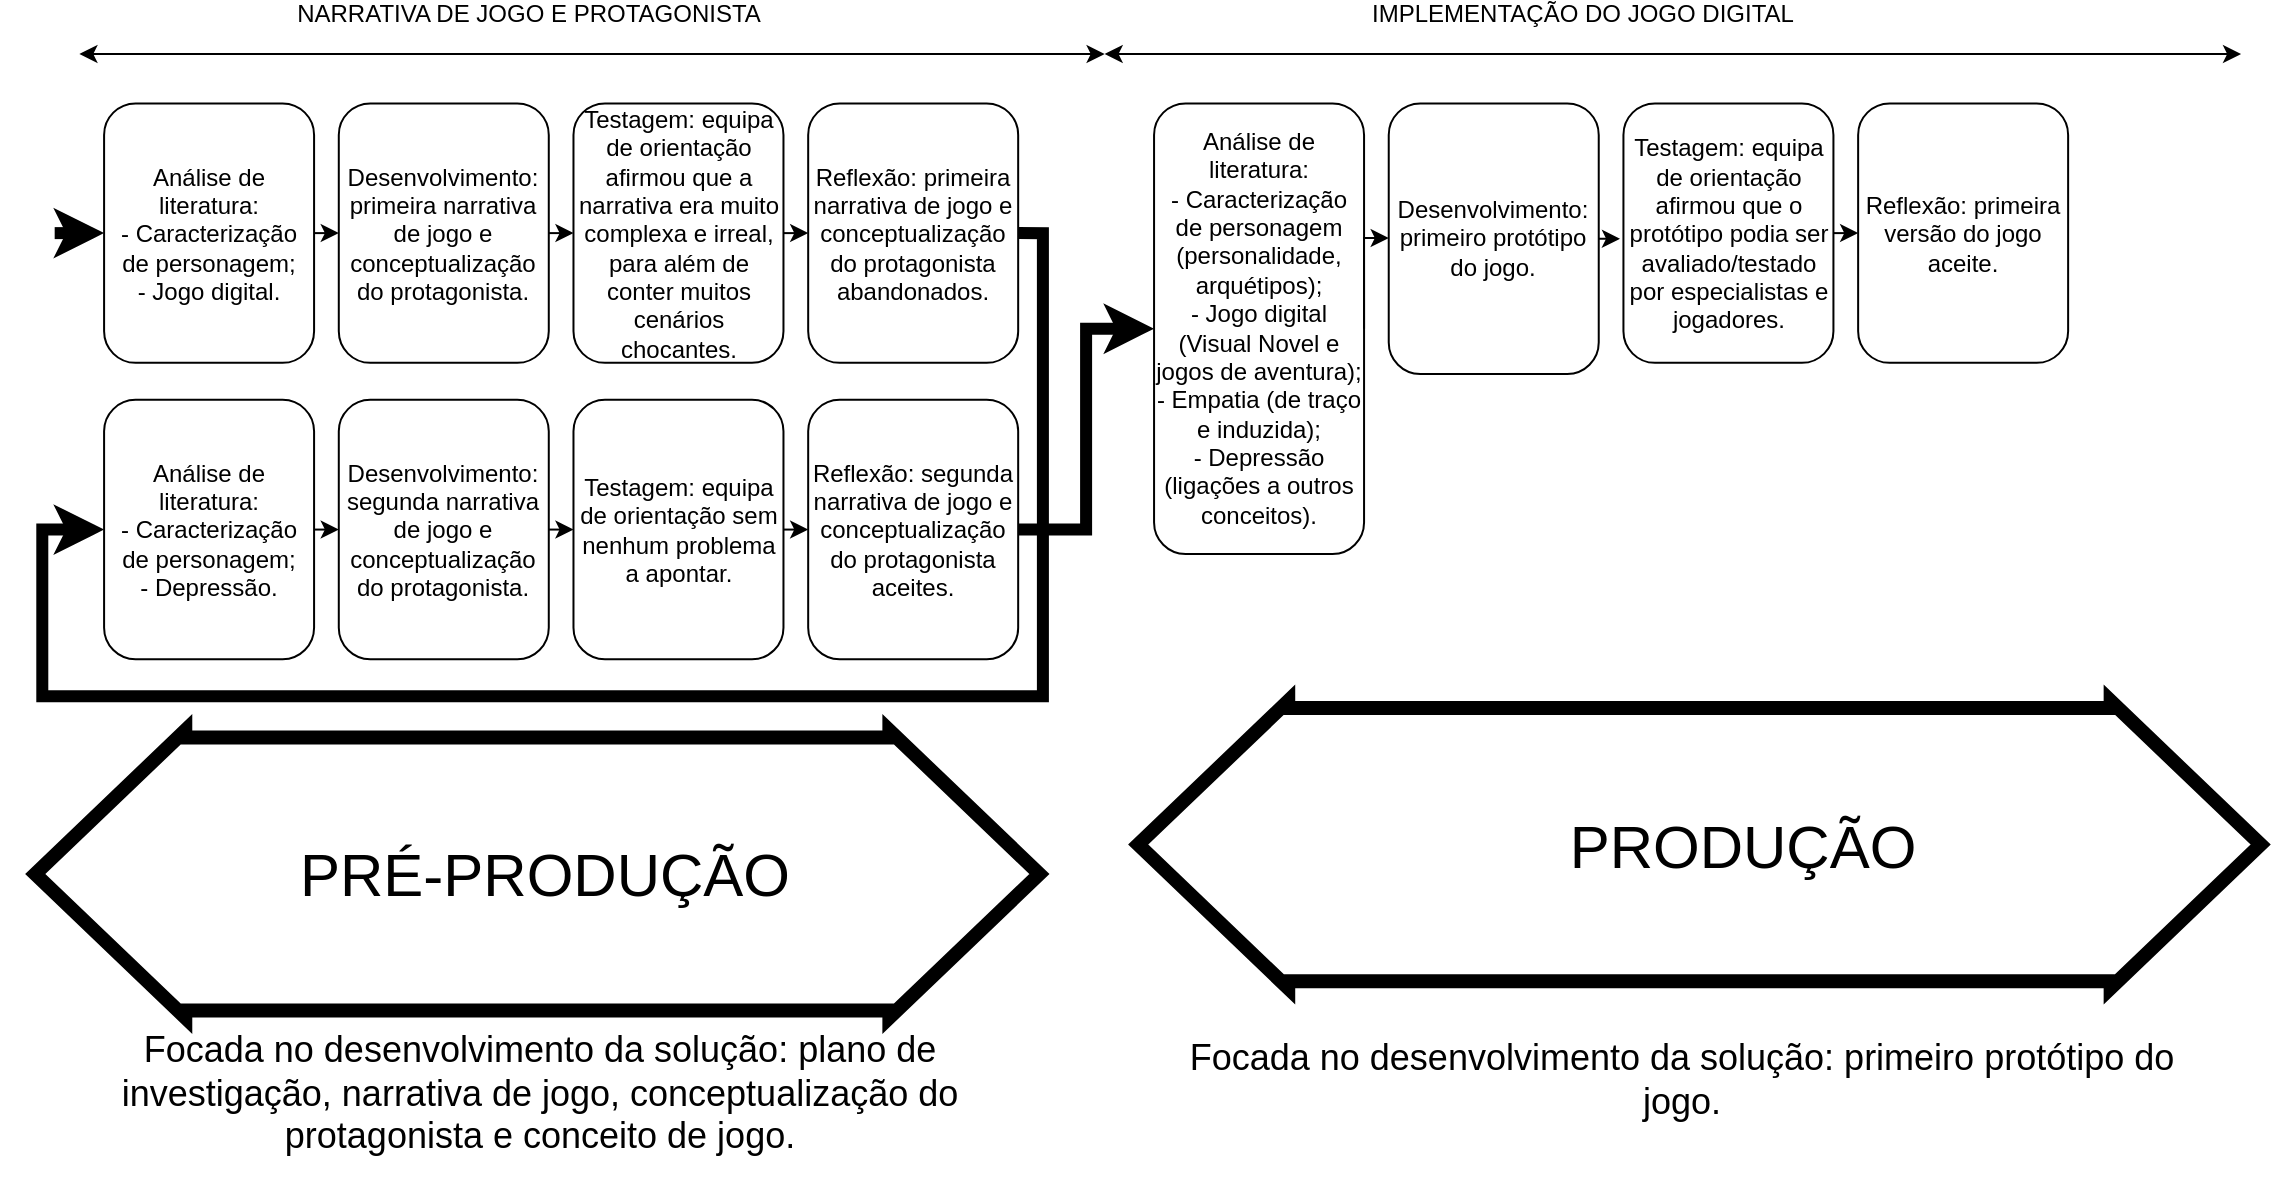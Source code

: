 <mxfile version="22.0.0" type="device">
  <diagram name="Page-1" id="04qCjOkqEdCN6jr8k1c3">
    <mxGraphModel dx="2388" dy="713" grid="1" gridSize="10" guides="1" tooltips="1" connect="1" arrows="1" fold="1" page="1" pageScale="1" pageWidth="1169" pageHeight="827" math="0" shadow="0">
      <root>
        <mxCell id="0" />
        <mxCell id="1" parent="0" />
        <mxCell id="rV_JLZINEGz_MRyUMqZm-35" value="" style="group" vertex="1" connectable="0" parent="1">
          <mxGeometry x="-1160" y="100" width="1140" height="570" as="geometry" />
        </mxCell>
        <mxCell id="rV_JLZINEGz_MRyUMqZm-1" value="" style="shape=flexArrow;endArrow=classic;startArrow=classic;html=1;rounded=0;strokeWidth=7;width=130.588;startSize=22.667;endSize=22.667;startWidth=0;endWidth=0;" edge="1" parent="rV_JLZINEGz_MRyUMqZm-35">
          <mxGeometry width="100" height="100" relative="1" as="geometry">
            <mxPoint x="14.139" y="409.997" as="sourcePoint" />
            <mxPoint x="523.191" y="409.997" as="targetPoint" />
          </mxGeometry>
        </mxCell>
        <mxCell id="rV_JLZINEGz_MRyUMqZm-2" value="&lt;font style=&quot;font-size: 30px;&quot;&gt;PRÉ-PRODUÇÃO&lt;/font&gt;" style="edgeLabel;html=1;align=center;verticalAlign=middle;resizable=0;points=[];" vertex="1" connectable="0" parent="rV_JLZINEGz_MRyUMqZm-1">
          <mxGeometry x="-0.123" y="-1" relative="1" as="geometry">
            <mxPoint x="35" y="-1" as="offset" />
          </mxGeometry>
        </mxCell>
        <mxCell id="rV_JLZINEGz_MRyUMqZm-4" value="Análise de literatura:&lt;br style=&quot;font-size: 12px;&quot;&gt;- Caracterização de personagem;&lt;br style=&quot;font-size: 12px;&quot;&gt;- Jogo digital.&lt;br style=&quot;font-size: 12px;&quot;&gt;" style="rounded=1;whiteSpace=wrap;html=1;fontSize=12;" vertex="1" parent="rV_JLZINEGz_MRyUMqZm-35">
          <mxGeometry x="52.045" y="24.705" width="104.996" height="129.7" as="geometry" />
        </mxCell>
        <mxCell id="rV_JLZINEGz_MRyUMqZm-5" style="edgeStyle=orthogonalEdgeStyle;rounded=0;orthogonalLoop=1;jettySize=auto;html=1;exitX=1;exitY=0.5;exitDx=0;exitDy=0;entryX=0;entryY=0.5;entryDx=0;entryDy=0;strokeWidth=6;fontSize=12;" edge="1" parent="rV_JLZINEGz_MRyUMqZm-35" target="rV_JLZINEGz_MRyUMqZm-4">
          <mxGeometry relative="1" as="geometry">
            <mxPoint x="27.34" y="89.555" as="sourcePoint" />
          </mxGeometry>
        </mxCell>
        <mxCell id="rV_JLZINEGz_MRyUMqZm-6" value="Desenvolvimento: primeira narrativa de jogo e conceptualização do protagonista." style="rounded=1;whiteSpace=wrap;html=1;fontSize=12;" vertex="1" parent="rV_JLZINEGz_MRyUMqZm-35">
          <mxGeometry x="169.394" y="24.705" width="104.996" height="129.7" as="geometry" />
        </mxCell>
        <mxCell id="rV_JLZINEGz_MRyUMqZm-7" style="edgeStyle=orthogonalEdgeStyle;rounded=0;orthogonalLoop=1;jettySize=auto;html=1;exitX=1;exitY=0.5;exitDx=0;exitDy=0;entryX=0;entryY=0.5;entryDx=0;entryDy=0;fontSize=12;" edge="1" parent="rV_JLZINEGz_MRyUMqZm-35" source="rV_JLZINEGz_MRyUMqZm-4" target="rV_JLZINEGz_MRyUMqZm-6">
          <mxGeometry relative="1" as="geometry" />
        </mxCell>
        <mxCell id="rV_JLZINEGz_MRyUMqZm-8" value="Testagem: equipa de orientação afirmou que a narrativa era muito complexa e irreal, para além de conter muitos cenários chocantes." style="rounded=1;whiteSpace=wrap;html=1;fontSize=12;" vertex="1" parent="rV_JLZINEGz_MRyUMqZm-35">
          <mxGeometry x="286.742" y="24.705" width="104.996" height="129.7" as="geometry" />
        </mxCell>
        <mxCell id="rV_JLZINEGz_MRyUMqZm-9" style="edgeStyle=orthogonalEdgeStyle;rounded=0;orthogonalLoop=1;jettySize=auto;html=1;exitX=1;exitY=0.5;exitDx=0;exitDy=0;entryX=0;entryY=0.5;entryDx=0;entryDy=0;fontSize=12;" edge="1" parent="rV_JLZINEGz_MRyUMqZm-35" source="rV_JLZINEGz_MRyUMqZm-6" target="rV_JLZINEGz_MRyUMqZm-8">
          <mxGeometry relative="1" as="geometry" />
        </mxCell>
        <mxCell id="rV_JLZINEGz_MRyUMqZm-10" value="Reflexão: primeira narrativa de jogo e conceptualização do protagonista abandonados." style="rounded=1;whiteSpace=wrap;html=1;fontSize=12;" vertex="1" parent="rV_JLZINEGz_MRyUMqZm-35">
          <mxGeometry x="404.091" y="24.705" width="104.996" height="129.7" as="geometry" />
        </mxCell>
        <mxCell id="rV_JLZINEGz_MRyUMqZm-11" style="edgeStyle=orthogonalEdgeStyle;rounded=0;orthogonalLoop=1;jettySize=auto;html=1;exitX=1;exitY=0.5;exitDx=0;exitDy=0;entryX=0;entryY=0.5;entryDx=0;entryDy=0;fontSize=12;" edge="1" parent="rV_JLZINEGz_MRyUMqZm-35" source="rV_JLZINEGz_MRyUMqZm-8" target="rV_JLZINEGz_MRyUMqZm-10">
          <mxGeometry relative="1" as="geometry" />
        </mxCell>
        <mxCell id="rV_JLZINEGz_MRyUMqZm-12" value="" style="endArrow=classic;startArrow=classic;html=1;rounded=0;fontSize=12;" edge="1" parent="rV_JLZINEGz_MRyUMqZm-35">
          <mxGeometry width="50" height="50" relative="1" as="geometry">
            <mxPoint x="39.693" as="sourcePoint" />
            <mxPoint x="552.32" as="targetPoint" />
          </mxGeometry>
        </mxCell>
        <mxCell id="rV_JLZINEGz_MRyUMqZm-13" value="&lt;font style=&quot;font-size: 12px;&quot;&gt;NARRATIVA DE JOGO E PROTAGONISTA&lt;/font&gt;" style="edgeLabel;html=1;align=center;verticalAlign=middle;resizable=0;points=[];fontSize=12;" vertex="1" connectable="0" parent="rV_JLZINEGz_MRyUMqZm-12">
          <mxGeometry x="0.26" y="-2" relative="1" as="geometry">
            <mxPoint x="-99" y="-22" as="offset" />
          </mxGeometry>
        </mxCell>
        <mxCell id="rV_JLZINEGz_MRyUMqZm-14" value="Desenvolvimento: segunda narrativa de jogo e conceptualização do protagonista." style="rounded=1;whiteSpace=wrap;html=1;fontSize=12;" vertex="1" parent="rV_JLZINEGz_MRyUMqZm-35">
          <mxGeometry x="169.394" y="172.934" width="104.996" height="129.7" as="geometry" />
        </mxCell>
        <mxCell id="rV_JLZINEGz_MRyUMqZm-15" value="Testagem: equipa de orientação sem nenhum problema a apontar." style="rounded=1;whiteSpace=wrap;html=1;fontSize=12;" vertex="1" parent="rV_JLZINEGz_MRyUMqZm-35">
          <mxGeometry x="286.742" y="172.934" width="104.996" height="129.7" as="geometry" />
        </mxCell>
        <mxCell id="rV_JLZINEGz_MRyUMqZm-16" style="edgeStyle=orthogonalEdgeStyle;rounded=0;orthogonalLoop=1;jettySize=auto;html=1;exitX=1;exitY=0.5;exitDx=0;exitDy=0;entryX=0;entryY=0.5;entryDx=0;entryDy=0;fontSize=12;" edge="1" parent="rV_JLZINEGz_MRyUMqZm-35" source="rV_JLZINEGz_MRyUMqZm-14" target="rV_JLZINEGz_MRyUMqZm-15">
          <mxGeometry relative="1" as="geometry" />
        </mxCell>
        <mxCell id="rV_JLZINEGz_MRyUMqZm-17" value="Análise de literatura:&lt;br style=&quot;font-size: 12px;&quot;&gt;- Caracterização de personagem;&lt;br style=&quot;font-size: 12px;&quot;&gt;- Depressão." style="rounded=1;whiteSpace=wrap;html=1;fontSize=12;" vertex="1" parent="rV_JLZINEGz_MRyUMqZm-35">
          <mxGeometry x="52.045" y="172.934" width="104.996" height="129.7" as="geometry" />
        </mxCell>
        <mxCell id="rV_JLZINEGz_MRyUMqZm-18" style="edgeStyle=orthogonalEdgeStyle;rounded=0;orthogonalLoop=1;jettySize=auto;html=1;exitX=1;exitY=0.5;exitDx=0;exitDy=0;entryX=0;entryY=0.5;entryDx=0;entryDy=0;strokeWidth=6;fontSize=12;" edge="1" parent="rV_JLZINEGz_MRyUMqZm-35" source="rV_JLZINEGz_MRyUMqZm-10" target="rV_JLZINEGz_MRyUMqZm-17">
          <mxGeometry relative="1" as="geometry">
            <Array as="points">
              <mxPoint x="521.439" y="89.555" />
              <mxPoint x="521.439" y="321.163" />
              <mxPoint x="21.164" y="321.163" />
              <mxPoint x="21.164" y="237.784" />
            </Array>
          </mxGeometry>
        </mxCell>
        <mxCell id="rV_JLZINEGz_MRyUMqZm-19" style="edgeStyle=orthogonalEdgeStyle;rounded=0;orthogonalLoop=1;jettySize=auto;html=1;exitX=1;exitY=0.5;exitDx=0;exitDy=0;entryX=0;entryY=0.5;entryDx=0;entryDy=0;fontSize=12;" edge="1" parent="rV_JLZINEGz_MRyUMqZm-35" source="rV_JLZINEGz_MRyUMqZm-17" target="rV_JLZINEGz_MRyUMqZm-14">
          <mxGeometry relative="1" as="geometry" />
        </mxCell>
        <mxCell id="rV_JLZINEGz_MRyUMqZm-20" value="Reflexão: segunda narrativa de jogo e conceptualização do protagonista aceites." style="rounded=1;whiteSpace=wrap;html=1;fontSize=12;" vertex="1" parent="rV_JLZINEGz_MRyUMqZm-35">
          <mxGeometry x="404.091" y="172.934" width="104.996" height="129.7" as="geometry" />
        </mxCell>
        <mxCell id="rV_JLZINEGz_MRyUMqZm-21" style="edgeStyle=orthogonalEdgeStyle;rounded=0;orthogonalLoop=1;jettySize=auto;html=1;exitX=1;exitY=0.5;exitDx=0;exitDy=0;entryX=0;entryY=0.5;entryDx=0;entryDy=0;fontSize=12;" edge="1" parent="rV_JLZINEGz_MRyUMqZm-35" source="rV_JLZINEGz_MRyUMqZm-15" target="rV_JLZINEGz_MRyUMqZm-20">
          <mxGeometry relative="1" as="geometry" />
        </mxCell>
        <mxCell id="rV_JLZINEGz_MRyUMqZm-22" value="" style="endArrow=classic;startArrow=classic;html=1;rounded=0;fontSize=12;" edge="1" parent="rV_JLZINEGz_MRyUMqZm-35">
          <mxGeometry width="50" height="50" relative="1" as="geometry">
            <mxPoint x="552.32" as="sourcePoint" />
            <mxPoint x="1120.534" as="targetPoint" />
          </mxGeometry>
        </mxCell>
        <mxCell id="rV_JLZINEGz_MRyUMqZm-23" value="&lt;font style=&quot;font-size: 12px;&quot;&gt;IMPLEMENTAÇÃO DO JOGO DIGITAL&lt;/font&gt;" style="edgeLabel;html=1;align=center;verticalAlign=middle;resizable=0;points=[];fontSize=12;" vertex="1" connectable="0" parent="rV_JLZINEGz_MRyUMqZm-22">
          <mxGeometry x="0.26" y="-2" relative="1" as="geometry">
            <mxPoint x="-120" y="-22" as="offset" />
          </mxGeometry>
        </mxCell>
        <mxCell id="rV_JLZINEGz_MRyUMqZm-24" value="Análise de literatura:&lt;br style=&quot;font-size: 12px;&quot;&gt;- Caracterização de personagem (personalidade, arquétipos);&lt;br style=&quot;font-size: 12px;&quot;&gt;- Jogo digital (Visual Novel e jogos de aventura);&lt;br style=&quot;font-size: 12px;&quot;&gt;- Empatia (de traço e induzida);&lt;br style=&quot;font-size: 12px;&quot;&gt;- Depressão (ligações a outros conceitos)." style="rounded=1;whiteSpace=wrap;html=1;fontSize=12;" vertex="1" parent="rV_JLZINEGz_MRyUMqZm-35">
          <mxGeometry x="577.03" y="24.7" width="105" height="225.3" as="geometry" />
        </mxCell>
        <mxCell id="rV_JLZINEGz_MRyUMqZm-25" style="edgeStyle=orthogonalEdgeStyle;rounded=0;orthogonalLoop=1;jettySize=auto;html=1;exitX=1;exitY=0.5;exitDx=0;exitDy=0;entryX=0;entryY=0.5;entryDx=0;entryDy=0;strokeWidth=6;fontSize=12;" edge="1" parent="rV_JLZINEGz_MRyUMqZm-35" source="rV_JLZINEGz_MRyUMqZm-20" target="rV_JLZINEGz_MRyUMqZm-24">
          <mxGeometry relative="1" as="geometry" />
        </mxCell>
        <mxCell id="rV_JLZINEGz_MRyUMqZm-26" value="Desenvolvimento: primeiro protótipo do jogo." style="rounded=1;whiteSpace=wrap;html=1;fontSize=12;" vertex="1" parent="rV_JLZINEGz_MRyUMqZm-35">
          <mxGeometry x="694.37" y="24.7" width="105" height="135.3" as="geometry" />
        </mxCell>
        <mxCell id="rV_JLZINEGz_MRyUMqZm-27" style="edgeStyle=orthogonalEdgeStyle;rounded=0;orthogonalLoop=1;jettySize=auto;html=1;exitX=1;exitY=0.5;exitDx=0;exitDy=0;fontSize=12;" edge="1" parent="rV_JLZINEGz_MRyUMqZm-35" source="rV_JLZINEGz_MRyUMqZm-24" target="rV_JLZINEGz_MRyUMqZm-26">
          <mxGeometry relative="1" as="geometry">
            <Array as="points">
              <mxPoint x="682" y="92" />
            </Array>
          </mxGeometry>
        </mxCell>
        <mxCell id="rV_JLZINEGz_MRyUMqZm-28" value="Testagem: equipa de orientação afirmou que o protótipo podia ser avaliado/testado por especialistas e jogadores." style="rounded=1;whiteSpace=wrap;html=1;fontSize=12;" vertex="1" parent="rV_JLZINEGz_MRyUMqZm-35">
          <mxGeometry x="811.722" y="24.705" width="104.996" height="129.7" as="geometry" />
        </mxCell>
        <mxCell id="rV_JLZINEGz_MRyUMqZm-29" style="edgeStyle=orthogonalEdgeStyle;rounded=0;orthogonalLoop=1;jettySize=auto;html=1;exitX=1;exitY=0.5;exitDx=0;exitDy=0;fontSize=12;" edge="1" parent="rV_JLZINEGz_MRyUMqZm-35" source="rV_JLZINEGz_MRyUMqZm-26">
          <mxGeometry relative="1" as="geometry">
            <mxPoint x="810" y="92" as="targetPoint" />
          </mxGeometry>
        </mxCell>
        <mxCell id="rV_JLZINEGz_MRyUMqZm-30" value="Reflexão: primeira versão do jogo aceite." style="rounded=1;whiteSpace=wrap;html=1;fontSize=12;" vertex="1" parent="rV_JLZINEGz_MRyUMqZm-35">
          <mxGeometry x="929.071" y="24.705" width="104.996" height="129.7" as="geometry" />
        </mxCell>
        <mxCell id="rV_JLZINEGz_MRyUMqZm-31" style="edgeStyle=orthogonalEdgeStyle;rounded=0;orthogonalLoop=1;jettySize=auto;html=1;exitX=1;exitY=0.5;exitDx=0;exitDy=0;entryX=0;entryY=0.5;entryDx=0;entryDy=0;fontSize=12;" edge="1" parent="rV_JLZINEGz_MRyUMqZm-35" source="rV_JLZINEGz_MRyUMqZm-28" target="rV_JLZINEGz_MRyUMqZm-30">
          <mxGeometry relative="1" as="geometry" />
        </mxCell>
        <mxCell id="rV_JLZINEGz_MRyUMqZm-32" value="" style="shape=flexArrow;endArrow=classic;startArrow=classic;html=1;rounded=0;strokeWidth=7;width=130.588;startSize=22.667;endSize=22.667;startWidth=0;endWidth=0;" edge="1" parent="rV_JLZINEGz_MRyUMqZm-35">
          <mxGeometry width="100" height="100" relative="1" as="geometry">
            <mxPoint x="565.61" y="395.277" as="sourcePoint" />
            <mxPoint x="1133.824" y="395.277" as="targetPoint" />
          </mxGeometry>
        </mxCell>
        <mxCell id="rV_JLZINEGz_MRyUMqZm-33" value="&lt;font style=&quot;font-size: 30px;&quot;&gt;PRODUÇÃO&lt;/font&gt;" style="edgeLabel;html=1;align=center;verticalAlign=middle;resizable=0;points=[];" vertex="1" connectable="0" parent="rV_JLZINEGz_MRyUMqZm-32">
          <mxGeometry x="-0.123" y="-1" relative="1" as="geometry">
            <mxPoint x="56" y="-1" as="offset" />
          </mxGeometry>
        </mxCell>
        <mxCell id="rV_JLZINEGz_MRyUMqZm-3" value="&lt;font style=&quot;font-size: 18px;&quot;&gt;Focada no desenvolvimento da solução: plano de investigação, narrativa de jogo, conceptualização do protagonista e conceito de jogo.&lt;/font&gt;" style="text;html=1;strokeColor=none;fillColor=none;align=center;verticalAlign=middle;whiteSpace=wrap;rounded=0;" vertex="1" parent="rV_JLZINEGz_MRyUMqZm-35">
          <mxGeometry x="20" y="470" width="500" height="100" as="geometry" />
        </mxCell>
        <mxCell id="rV_JLZINEGz_MRyUMqZm-34" value="&lt;font style=&quot;font-size: 18px;&quot;&gt;Focada no desenvolvimento da solução: primeiro protótipo do jogo.&lt;/font&gt;" style="text;html=1;strokeColor=none;fillColor=none;align=center;verticalAlign=middle;whiteSpace=wrap;rounded=0;" vertex="1" parent="rV_JLZINEGz_MRyUMqZm-35">
          <mxGeometry x="577.03" y="470" width="528.21" height="86.47" as="geometry" />
        </mxCell>
        <mxCell id="rV_JLZINEGz_MRyUMqZm-71" value="&lt;font color=&quot;#ffffff&quot;&gt;Text&lt;/font&gt;" style="text;html=1;align=center;verticalAlign=middle;resizable=0;points=[];autosize=1;" vertex="1" parent="rV_JLZINEGz_MRyUMqZm-34">
          <mxGeometry x="170.97" y="34" width="50" height="30" as="geometry" />
        </mxCell>
      </root>
    </mxGraphModel>
  </diagram>
</mxfile>
